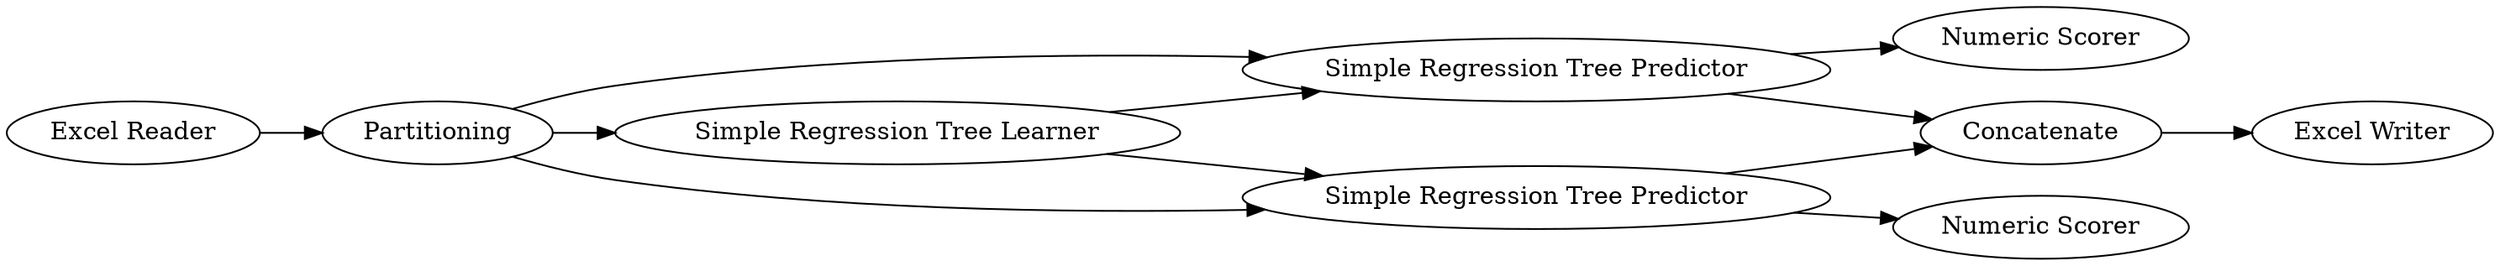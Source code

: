 digraph {
	1 [label="Excel Reader"]
	2 [label=Partitioning]
	3 [label="Simple Regression Tree Learner"]
	4 [label="Simple Regression Tree Predictor"]
	5 [label="Simple Regression Tree Predictor"]
	6 [label="Numeric Scorer"]
	7 [label="Numeric Scorer"]
	8 [label=Concatenate]
	9 [label="Excel Writer"]
	1 -> 2
	2 -> 3
	2 -> 4
	2 -> 5
	3 -> 4
	3 -> 5
	4 -> 6
	4 -> 8
	5 -> 7
	5 -> 8
	8 -> 9
	rankdir=LR
}
